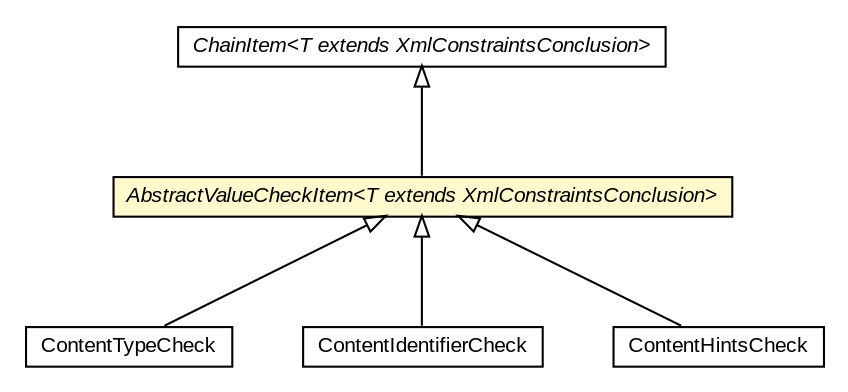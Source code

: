 #!/usr/local/bin/dot
#
# Class diagram 
# Generated by UMLGraph version R5_6-24-gf6e263 (http://www.umlgraph.org/)
#

digraph G {
	edge [fontname="arial",fontsize=10,labelfontname="arial",labelfontsize=10];
	node [fontname="arial",fontsize=10,shape=plaintext];
	nodesep=0.25;
	ranksep=0.5;
	// eu.europa.esig.dss.validation.process.ChainItem<T extends eu.europa.esig.dss.jaxb.detailedreport.XmlConstraintsConclusion>
	c149476 [label=<<table title="eu.europa.esig.dss.validation.process.ChainItem" border="0" cellborder="1" cellspacing="0" cellpadding="2" port="p" href="../ChainItem.html">
		<tr><td><table border="0" cellspacing="0" cellpadding="1">
<tr><td align="center" balign="center"><font face="arial italic"> ChainItem&lt;T extends XmlConstraintsConclusion&gt; </font></td></tr>
		</table></td></tr>
		</table>>, URL="../ChainItem.html", fontname="arial", fontcolor="black", fontsize=10.0];
	// eu.europa.esig.dss.validation.process.bbb.AbstractValueCheckItem<T extends eu.europa.esig.dss.jaxb.detailedreport.XmlConstraintsConclusion>
	c149481 [label=<<table title="eu.europa.esig.dss.validation.process.bbb.AbstractValueCheckItem" border="0" cellborder="1" cellspacing="0" cellpadding="2" port="p" bgcolor="lemonChiffon" href="./AbstractValueCheckItem.html">
		<tr><td><table border="0" cellspacing="0" cellpadding="1">
<tr><td align="center" balign="center"><font face="arial italic"> AbstractValueCheckItem&lt;T extends XmlConstraintsConclusion&gt; </font></td></tr>
		</table></td></tr>
		</table>>, URL="./AbstractValueCheckItem.html", fontname="arial", fontcolor="black", fontsize=10.0];
	// eu.europa.esig.dss.validation.process.bbb.sav.checks.ContentTypeCheck
	c149512 [label=<<table title="eu.europa.esig.dss.validation.process.bbb.sav.checks.ContentTypeCheck" border="0" cellborder="1" cellspacing="0" cellpadding="2" port="p" href="./sav/checks/ContentTypeCheck.html">
		<tr><td><table border="0" cellspacing="0" cellpadding="1">
<tr><td align="center" balign="center"> ContentTypeCheck </td></tr>
		</table></td></tr>
		</table>>, URL="./sav/checks/ContentTypeCheck.html", fontname="arial", fontcolor="black", fontsize=10.0];
	// eu.europa.esig.dss.validation.process.bbb.sav.checks.ContentIdentifierCheck
	c149514 [label=<<table title="eu.europa.esig.dss.validation.process.bbb.sav.checks.ContentIdentifierCheck" border="0" cellborder="1" cellspacing="0" cellpadding="2" port="p" href="./sav/checks/ContentIdentifierCheck.html">
		<tr><td><table border="0" cellspacing="0" cellpadding="1">
<tr><td align="center" balign="center"> ContentIdentifierCheck </td></tr>
		</table></td></tr>
		</table>>, URL="./sav/checks/ContentIdentifierCheck.html", fontname="arial", fontcolor="black", fontsize=10.0];
	// eu.europa.esig.dss.validation.process.bbb.sav.checks.ContentHintsCheck
	c149515 [label=<<table title="eu.europa.esig.dss.validation.process.bbb.sav.checks.ContentHintsCheck" border="0" cellborder="1" cellspacing="0" cellpadding="2" port="p" href="./sav/checks/ContentHintsCheck.html">
		<tr><td><table border="0" cellspacing="0" cellpadding="1">
<tr><td align="center" balign="center"> ContentHintsCheck </td></tr>
		</table></td></tr>
		</table>>, URL="./sav/checks/ContentHintsCheck.html", fontname="arial", fontcolor="black", fontsize=10.0];
	//eu.europa.esig.dss.validation.process.bbb.AbstractValueCheckItem<T extends eu.europa.esig.dss.jaxb.detailedreport.XmlConstraintsConclusion> extends eu.europa.esig.dss.validation.process.ChainItem<T>
	c149476:p -> c149481:p [dir=back,arrowtail=empty];
	//eu.europa.esig.dss.validation.process.bbb.sav.checks.ContentTypeCheck extends eu.europa.esig.dss.validation.process.bbb.AbstractValueCheckItem<eu.europa.esig.dss.jaxb.detailedreport.XmlSAV>
	c149481:p -> c149512:p [dir=back,arrowtail=empty];
	//eu.europa.esig.dss.validation.process.bbb.sav.checks.ContentIdentifierCheck extends eu.europa.esig.dss.validation.process.bbb.AbstractValueCheckItem<eu.europa.esig.dss.jaxb.detailedreport.XmlSAV>
	c149481:p -> c149514:p [dir=back,arrowtail=empty];
	//eu.europa.esig.dss.validation.process.bbb.sav.checks.ContentHintsCheck extends eu.europa.esig.dss.validation.process.bbb.AbstractValueCheckItem<eu.europa.esig.dss.jaxb.detailedreport.XmlSAV>
	c149481:p -> c149515:p [dir=back,arrowtail=empty];
}

